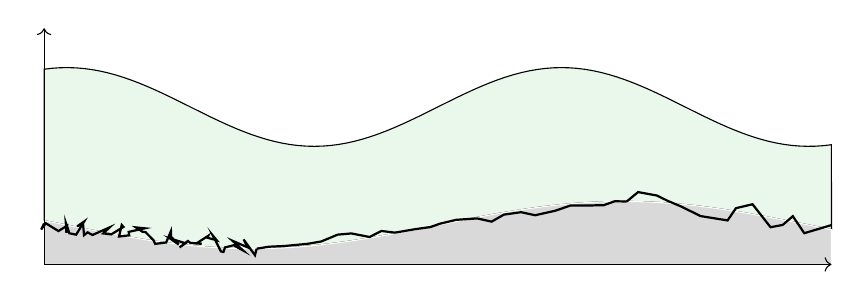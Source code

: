 
\newcommand{\turb}[2]
{\draw [domain=0:25.133,variable=\t,smooth,samples=75, -Latex]
        plot ({\t r}: {0.002*\t*\t});}

\begin{tikzpicture}
\usetikzlibrary{decorations.pathmorphing}
\definecolor{copper}{rgb}{0.69, 0.25, 0.21}
\definecolor{tin}{rgb}{0.7, 0.7, 0.7}
\definecolor{water}{HTML}{BAE4BC}
\tikzset{
  rugous1/.style = {black, thick,
    decoration={random steps,segment length=0.05cm,amplitude=.1cm}
  },
}
\tikzset{
  rugous2/.style = {black, thick,
    decoration={random steps,segment length=0.2cm,amplitude=.05cm}
  },
}
\tikzset{
  rugous3/.style = {black, thick,
    decoration={random steps,segment length=0.2cm,amplitude=.15cm}
  },
}

\filldraw [fill = water!30]
   plot [samples = 100,domain = -5:5] (\x, {0.5*sin(\x r) + 2} )
-- plot [samples = 100,domain = 5:-5] (\x, {0.3*sin(\x/1.5 r)+0.5})
-- cycle;

\filldraw[fill = gray!30, draw = white]
   plot [samples = 100,domain = -5:5] (\x, {0.3*sin(\x/1.5 r)+0.5})
-- plot [samples = 100,domain = 5:-5] (\x, 0)
-- cycle;

\draw[rugous1, decorate](-5,0.52) -- (-2.3,0.2);
\draw[rugous2, decorate](-2.3,0.2) -- (2.4,0.8);
\draw[rugous3, decorate](2.4,0.8) -- (5,0.5);

\draw[->] (-5,0) -- (5,0);
%\draw (0,0) node[below] {$x$};



\draw[->] (-5,0) -- (-5,3);
%\draw[<->, red, very thick] (-5, {0.5*sin(-5 r)+2.5}) -- (-5, {0.5*sin(-5 r)+1.5}) node[midway,left] {$f(\mathbf{u})$};
\
% \draw[->] (0,0.5) -- (0,2);
% \draw (0, 1.25) node[left] {$h(x,t)$} ; %
% \draw (0,0) node[below] {$x$};
% \draw[->] (2,0) -- (2,{0.3*sin(2/1.5 r)+0.5});
% \draw (2, 0.3) node[right] {$Z(x)$} ;
% \draw[->] (1,0) -- (1,{0.5*sin(1 r)+2});
% \draw (1, 1.3) node[right] {$H(x,t)$} ;
\end{tikzpicture}